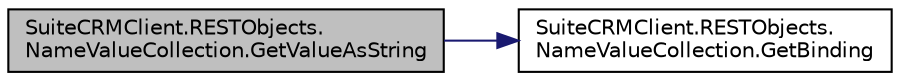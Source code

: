 digraph "SuiteCRMClient.RESTObjects.NameValueCollection.GetValueAsString"
{
  edge [fontname="Helvetica",fontsize="10",labelfontname="Helvetica",labelfontsize="10"];
  node [fontname="Helvetica",fontsize="10",shape=record];
  rankdir="LR";
  Node20 [label="SuiteCRMClient.RESTObjects.\lNameValueCollection.GetValueAsString",height=0.2,width=0.4,color="black", fillcolor="grey75", style="filled", fontcolor="black"];
  Node20 -> Node21 [color="midnightblue",fontsize="10",style="solid",fontname="Helvetica"];
  Node21 [label="SuiteCRMClient.RESTObjects.\lNameValueCollection.GetBinding",height=0.2,width=0.4,color="black", fillcolor="white", style="filled",URL="$class_suite_c_r_m_client_1_1_r_e_s_t_objects_1_1_name_value_collection.html#a0ee314d69ac1024c027b2ce6c0f4cfba",tooltip="Get the binding for this name within this name-value collection. "];
}
